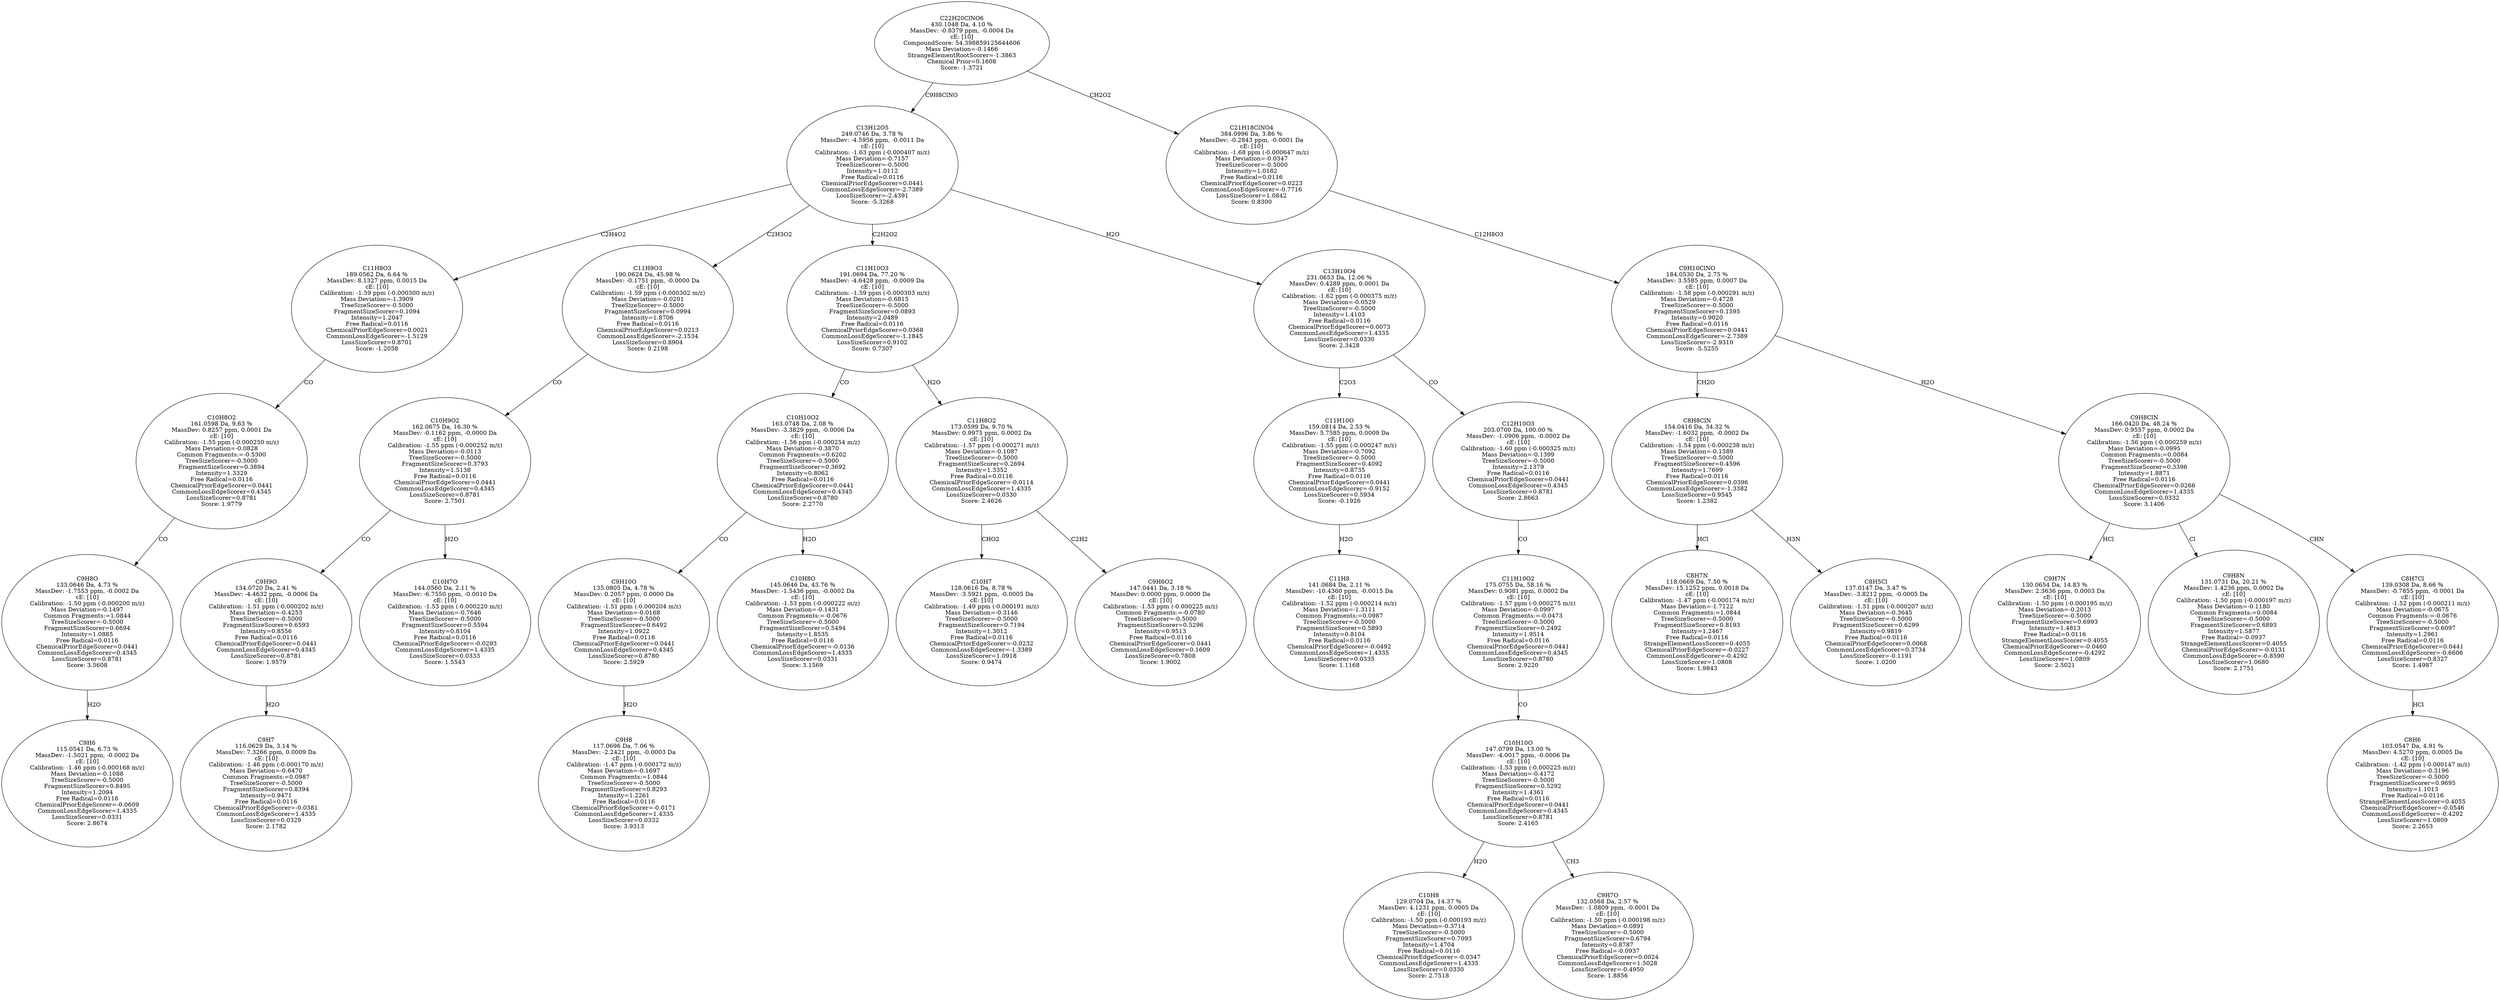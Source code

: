 strict digraph {
v1 [label="C9H6\n115.0541 Da, 6.73 %\nMassDev: -1.5021 ppm, -0.0002 Da\ncE: [10]\nCalibration: -1.46 ppm (-0.000168 m/z)\nMass Deviation=-0.1088\nTreeSizeScorer=-0.5000\nFragmentSizeScorer=0.8495\nIntensity=1.2094\nFree Radical=0.0116\nChemicalPriorEdgeScorer=-0.0609\nCommonLossEdgeScorer=1.4335\nLossSizeScorer=0.0331\nScore: 2.8674"];
v2 [label="C9H8O\n133.0646 Da, 4.73 %\nMassDev: -1.7553 ppm, -0.0002 Da\ncE: [10]\nCalibration: -1.50 ppm (-0.000200 m/z)\nMass Deviation=-0.1497\nCommon Fragments:=1.0844\nTreeSizeScorer=-0.5000\nFragmentSizeScorer=0.6694\nIntensity=1.0885\nFree Radical=0.0116\nChemicalPriorEdgeScorer=0.0441\nCommonLossEdgeScorer=0.4345\nLossSizeScorer=0.8781\nScore: 3.5608"];
v3 [label="C10H8O2\n161.0598 Da, 9.63 %\nMassDev: 0.8257 ppm, 0.0001 Da\ncE: [10]\nCalibration: -1.55 ppm (-0.000250 m/z)\nMass Deviation=-0.0828\nCommon Fragments:=-0.5300\nTreeSizeScorer=-0.5000\nFragmentSizeScorer=0.3894\nIntensity=1.3329\nFree Radical=0.0116\nChemicalPriorEdgeScorer=0.0441\nCommonLossEdgeScorer=0.4345\nLossSizeScorer=0.8781\nScore: 1.9779"];
v4 [label="C11H8O3\n189.0562 Da, 6.64 %\nMassDev: 8.1327 ppm, 0.0015 Da\ncE: [10]\nCalibration: -1.59 ppm (-0.000300 m/z)\nMass Deviation=-1.3909\nTreeSizeScorer=-0.5000\nFragmentSizeScorer=0.1094\nIntensity=1.2047\nFree Radical=0.0116\nChemicalPriorEdgeScorer=0.0021\nCommonLossEdgeScorer=-1.5129\nLossSizeScorer=0.8701\nScore: -1.2058"];
v5 [label="C9H7\n116.0629 Da, 3.14 %\nMassDev: 7.3266 ppm, 0.0009 Da\ncE: [10]\nCalibration: -1.46 ppm (-0.000170 m/z)\nMass Deviation=-0.6470\nCommon Fragments:=0.0987\nTreeSizeScorer=-0.5000\nFragmentSizeScorer=0.8394\nIntensity=0.9471\nFree Radical=0.0116\nChemicalPriorEdgeScorer=-0.0381\nCommonLossEdgeScorer=1.4335\nLossSizeScorer=0.0329\nScore: 2.1782"];
v6 [label="C9H9O\n134.0720 Da, 2.41 %\nMassDev: -4.4632 ppm, -0.0006 Da\ncE: [10]\nCalibration: -1.51 ppm (-0.000202 m/z)\nMass Deviation=-0.4253\nTreeSizeScorer=-0.5000\nFragmentSizeScorer=0.6593\nIntensity=0.8556\nFree Radical=0.0116\nChemicalPriorEdgeScorer=0.0441\nCommonLossEdgeScorer=0.4345\nLossSizeScorer=0.8781\nScore: 1.9579"];
v7 [label="C10H7O\n144.0560 Da, 2.11 %\nMassDev: -6.7550 ppm, -0.0010 Da\ncE: [10]\nCalibration: -1.53 ppm (-0.000220 m/z)\nMass Deviation=-0.7646\nTreeSizeScorer=-0.5000\nFragmentSizeScorer=0.5594\nIntensity=0.8104\nFree Radical=0.0116\nChemicalPriorEdgeScorer=-0.0293\nCommonLossEdgeScorer=1.4335\nLossSizeScorer=0.0333\nScore: 1.5543"];
v8 [label="C10H9O2\n162.0675 Da, 16.30 %\nMassDev: -0.1162 ppm, -0.0000 Da\ncE: [10]\nCalibration: -1.55 ppm (-0.000252 m/z)\nMass Deviation=-0.0113\nTreeSizeScorer=-0.5000\nFragmentSizeScorer=0.3793\nIntensity=1.5138\nFree Radical=0.0116\nChemicalPriorEdgeScorer=0.0441\nCommonLossEdgeScorer=0.4345\nLossSizeScorer=0.8781\nScore: 2.7501"];
v9 [label="C11H9O3\n190.0624 Da, 45.98 %\nMassDev: -0.1751 ppm, -0.0000 Da\ncE: [10]\nCalibration: -1.59 ppm (-0.000302 m/z)\nMass Deviation=-0.0201\nTreeSizeScorer=-0.5000\nFragmentSizeScorer=0.0994\nIntensity=1.8706\nFree Radical=0.0116\nChemicalPriorEdgeScorer=0.0213\nCommonLossEdgeScorer=-2.1534\nLossSizeScorer=0.8904\nScore: 0.2198"];
v10 [label="C9H8\n117.0696 Da, 7.06 %\nMassDev: -2.2421 ppm, -0.0003 Da\ncE: [10]\nCalibration: -1.47 ppm (-0.000172 m/z)\nMass Deviation=-0.1697\nCommon Fragments:=1.0844\nTreeSizeScorer=-0.5000\nFragmentSizeScorer=0.8293\nIntensity=1.2261\nFree Radical=0.0116\nChemicalPriorEdgeScorer=-0.0171\nCommonLossEdgeScorer=1.4335\nLossSizeScorer=0.0332\nScore: 3.9313"];
v11 [label="C9H10O\n135.0805 Da, 4.78 %\nMassDev: 0.2057 ppm, 0.0000 Da\ncE: [10]\nCalibration: -1.51 ppm (-0.000204 m/z)\nMass Deviation=-0.0168\nTreeSizeScorer=-0.5000\nFragmentSizeScorer=0.6492\nIntensity=1.0922\nFree Radical=0.0116\nChemicalPriorEdgeScorer=0.0441\nCommonLossEdgeScorer=0.4345\nLossSizeScorer=0.8780\nScore: 2.5929"];
v12 [label="C10H8O\n145.0646 Da, 43.76 %\nMassDev: -1.5436 ppm, -0.0002 Da\ncE: [10]\nCalibration: -1.53 ppm (-0.000222 m/z)\nMass Deviation=-0.1431\nCommon Fragments:=-0.0676\nTreeSizeScorer=-0.5000\nFragmentSizeScorer=0.5494\nIntensity=1.8535\nFree Radical=0.0116\nChemicalPriorEdgeScorer=-0.0136\nCommonLossEdgeScorer=1.4335\nLossSizeScorer=0.0331\nScore: 3.1569"];
v13 [label="C10H10O2\n163.0748 Da, 2.08 %\nMassDev: -3.3829 ppm, -0.0006 Da\ncE: [10]\nCalibration: -1.56 ppm (-0.000254 m/z)\nMass Deviation=-0.3870\nCommon Fragments:=0.6202\nTreeSizeScorer=-0.5000\nFragmentSizeScorer=0.3692\nIntensity=0.8062\nFree Radical=0.0116\nChemicalPriorEdgeScorer=0.0441\nCommonLossEdgeScorer=0.4345\nLossSizeScorer=0.8780\nScore: 2.2770"];
v14 [label="C10H7\n128.0616 Da, 8.78 %\nMassDev: -3.5921 ppm, -0.0005 Da\ncE: [10]\nCalibration: -1.49 ppm (-0.000191 m/z)\nMass Deviation=-0.3146\nTreeSizeScorer=-0.5000\nFragmentSizeScorer=0.7194\nIntensity=1.3012\nFree Radical=0.0116\nChemicalPriorEdgeScorer=-0.0232\nCommonLossEdgeScorer=-1.3389\nLossSizeScorer=1.0918\nScore: 0.9474"];
v15 [label="C9H6O2\n147.0441 Da, 3.18 %\nMassDev: 0.0000 ppm, 0.0000 Da\ncE: [10]\nCalibration: -1.53 ppm (-0.000225 m/z)\nCommon Fragments:=-0.0780\nTreeSizeScorer=-0.5000\nFragmentSizeScorer=0.5296\nIntensity=0.9513\nFree Radical=0.0116\nChemicalPriorEdgeScorer=0.0441\nCommonLossEdgeScorer=0.1609\nLossSizeScorer=0.7808\nScore: 1.9002"];
v16 [label="C11H8O2\n173.0599 Da, 9.70 %\nMassDev: 0.9975 ppm, 0.0002 Da\ncE: [10]\nCalibration: -1.57 ppm (-0.000271 m/z)\nMass Deviation=-0.1087\nTreeSizeScorer=-0.5000\nFragmentSizeScorer=0.2694\nIntensity=1.3352\nFree Radical=0.0116\nChemicalPriorEdgeScorer=-0.0114\nCommonLossEdgeScorer=1.4335\nLossSizeScorer=0.0330\nScore: 2.4626"];
v17 [label="C11H10O3\n191.0694 Da, 77.20 %\nMassDev: -4.6428 ppm, -0.0009 Da\ncE: [10]\nCalibration: -1.59 ppm (-0.000303 m/z)\nMass Deviation=-0.6815\nTreeSizeScorer=-0.5000\nFragmentSizeScorer=0.0893\nIntensity=2.0489\nFree Radical=0.0116\nChemicalPriorEdgeScorer=0.0368\nCommonLossEdgeScorer=-1.1845\nLossSizeScorer=0.9102\nScore: 0.7307"];
v18 [label="C11H8\n141.0684 Da, 2.11 %\nMassDev: -10.4360 ppm, -0.0015 Da\ncE: [10]\nCalibration: -1.52 ppm (-0.000214 m/z)\nMass Deviation=-1.3111\nCommon Fragments:=0.0987\nTreeSizeScorer=-0.5000\nFragmentSizeScorer=0.5893\nIntensity=0.8104\nFree Radical=0.0116\nChemicalPriorEdgeScorer=-0.0492\nCommonLossEdgeScorer=1.4335\nLossSizeScorer=0.0335\nScore: 1.1168"];
v19 [label="C11H10O\n159.0814 Da, 2.53 %\nMassDev: 5.7585 ppm, 0.0009 Da\ncE: [10]\nCalibration: -1.55 ppm (-0.000247 m/z)\nMass Deviation=-0.7092\nTreeSizeScorer=-0.5000\nFragmentSizeScorer=0.4092\nIntensity=0.8735\nFree Radical=0.0116\nChemicalPriorEdgeScorer=0.0441\nCommonLossEdgeScorer=-0.9152\nLossSizeScorer=0.5934\nScore: -0.1926"];
v20 [label="C10H8\n129.0704 Da, 14.37 %\nMassDev: 4.1231 ppm, 0.0005 Da\ncE: [10]\nCalibration: -1.50 ppm (-0.000193 m/z)\nMass Deviation=-0.3714\nTreeSizeScorer=-0.5000\nFragmentSizeScorer=0.7093\nIntensity=1.4704\nFree Radical=0.0116\nChemicalPriorEdgeScorer=-0.0347\nCommonLossEdgeScorer=1.4335\nLossSizeScorer=0.0330\nScore: 2.7518"];
v21 [label="C9H7O\n132.0568 Da, 2.57 %\nMassDev: -1.0809 ppm, -0.0001 Da\ncE: [10]\nCalibration: -1.50 ppm (-0.000198 m/z)\nMass Deviation=-0.0891\nTreeSizeScorer=-0.5000\nFragmentSizeScorer=0.6794\nIntensity=0.8787\nFree Radical=-0.0937\nChemicalPriorEdgeScorer=0.0024\nCommonLossEdgeScorer=1.5028\nLossSizeScorer=-0.4950\nScore: 1.8856"];
v22 [label="C10H10O\n147.0799 Da, 13.00 %\nMassDev: -4.0017 ppm, -0.0006 Da\ncE: [10]\nCalibration: -1.53 ppm (-0.000225 m/z)\nMass Deviation=-0.4172\nTreeSizeScorer=-0.5000\nFragmentSizeScorer=0.5292\nIntensity=1.4361\nFree Radical=0.0116\nChemicalPriorEdgeScorer=0.0441\nCommonLossEdgeScorer=0.4345\nLossSizeScorer=0.8781\nScore: 2.4165"];
v23 [label="C11H10O2\n175.0755 Da, 58.16 %\nMassDev: 0.9081 ppm, 0.0002 Da\ncE: [10]\nCalibration: -1.57 ppm (-0.000275 m/z)\nMass Deviation=-0.0997\nCommon Fragments:=-0.0473\nTreeSizeScorer=-0.5000\nFragmentSizeScorer=0.2492\nIntensity=1.9514\nFree Radical=0.0116\nChemicalPriorEdgeScorer=0.0441\nCommonLossEdgeScorer=0.4345\nLossSizeScorer=0.8780\nScore: 2.9220"];
v24 [label="C12H10O3\n203.0700 Da, 100.00 %\nMassDev: -1.0906 ppm, -0.0002 Da\ncE: [10]\nCalibration: -1.60 ppm (-0.000325 m/z)\nMass Deviation=-0.1399\nTreeSizeScorer=-0.5000\nIntensity=2.1379\nFree Radical=0.0116\nChemicalPriorEdgeScorer=0.0441\nCommonLossEdgeScorer=0.4345\nLossSizeScorer=0.8781\nScore: 2.8663"];
v25 [label="C13H10O4\n231.0653 Da, 12.06 %\nMassDev: 0.4289 ppm, 0.0001 Da\ncE: [10]\nCalibration: -1.62 ppm (-0.000375 m/z)\nMass Deviation=-0.0529\nTreeSizeScorer=-0.5000\nIntensity=1.4103\nFree Radical=0.0116\nChemicalPriorEdgeScorer=0.0073\nCommonLossEdgeScorer=1.4335\nLossSizeScorer=0.0330\nScore: 2.3428"];
v26 [label="C13H12O5\n249.0746 Da, 3.78 %\nMassDev: -4.5956 ppm, -0.0011 Da\ncE: [10]\nCalibration: -1.63 ppm (-0.000407 m/z)\nMass Deviation=-0.7157\nTreeSizeScorer=-0.5000\nIntensity=1.0112\nFree Radical=0.0116\nChemicalPriorEdgeScorer=0.0441\nCommonLossEdgeScorer=-2.7389\nLossSizeScorer=-2.4391\nScore: -5.3268"];
v27 [label="C8H7N\n118.0669 Da, 7.50 %\nMassDev: 15.1252 ppm, 0.0018 Da\ncE: [10]\nCalibration: -1.47 ppm (-0.000174 m/z)\nMass Deviation=-1.7122\nCommon Fragments:=1.0844\nTreeSizeScorer=-0.5000\nFragmentSizeScorer=0.8193\nIntensity=1.2467\nFree Radical=0.0116\nStrangeElementLossScorer=0.4055\nChemicalPriorEdgeScorer=-0.0227\nCommonLossEdgeScorer=-0.4292\nLossSizeScorer=1.0808\nScore: 1.9843"];
v28 [label="C8H5Cl\n137.0147 Da, 3.47 %\nMassDev: -3.8212 ppm, -0.0005 Da\ncE: [10]\nCalibration: -1.51 ppm (-0.000207 m/z)\nMass Deviation=-0.3645\nTreeSizeScorer=-0.5000\nFragmentSizeScorer=0.6299\nIntensity=0.9819\nFree Radical=0.0116\nChemicalPriorEdgeScorer=0.0068\nCommonLossEdgeScorer=0.3734\nLossSizeScorer=-0.1191\nScore: 1.0200"];
v29 [label="C8H8ClN\n154.0416 Da, 34.32 %\nMassDev: -1.6032 ppm, -0.0002 Da\ncE: [10]\nCalibration: -1.54 ppm (-0.000238 m/z)\nMass Deviation=-0.1589\nTreeSizeScorer=-0.5000\nFragmentSizeScorer=0.4596\nIntensity=1.7699\nFree Radical=0.0116\nChemicalPriorEdgeScorer=0.0396\nCommonLossEdgeScorer=-1.3382\nLossSizeScorer=0.9545\nScore: 1.2382"];
v30 [label="C9H7N\n130.0654 Da, 14.83 %\nMassDev: 2.3636 ppm, 0.0003 Da\ncE: [10]\nCalibration: -1.50 ppm (-0.000195 m/z)\nMass Deviation=-0.2013\nTreeSizeScorer=-0.5000\nFragmentSizeScorer=0.6993\nIntensity=1.4813\nFree Radical=0.0116\nStrangeElementLossScorer=0.4055\nChemicalPriorEdgeScorer=-0.0460\nCommonLossEdgeScorer=-0.4292\nLossSizeScorer=1.0809\nScore: 2.5021"];
v31 [label="C9H8N\n131.0731 Da, 20.21 %\nMassDev: 1.4236 ppm, 0.0002 Da\ncE: [10]\nCalibration: -1.50 ppm (-0.000197 m/z)\nMass Deviation=-0.1180\nCommon Fragments:=0.0084\nTreeSizeScorer=-0.5000\nFragmentSizeScorer=0.6893\nIntensity=1.5877\nFree Radical=-0.0937\nStrangeElementLossScorer=0.4055\nChemicalPriorEdgeScorer=-0.0131\nCommonLossEdgeScorer=-0.8590\nLossSizeScorer=1.0680\nScore: 2.1751"];
v32 [label="C8H6\n103.0547 Da, 4.91 %\nMassDev: 4.5270 ppm, 0.0005 Da\ncE: [10]\nCalibration: -1.42 ppm (-0.000147 m/z)\nMass Deviation=-0.3196\nTreeSizeScorer=-0.5000\nFragmentSizeScorer=0.9695\nIntensity=1.1013\nFree Radical=0.0116\nStrangeElementLossScorer=0.4055\nChemicalPriorEdgeScorer=-0.0546\nCommonLossEdgeScorer=-0.4292\nLossSizeScorer=1.0809\nScore: 2.2653"];
v33 [label="C8H7Cl\n139.0308 Da, 8.66 %\nMassDev: -0.7855 ppm, -0.0001 Da\ncE: [10]\nCalibration: -1.52 ppm (-0.000211 m/z)\nMass Deviation=-0.0675\nCommon Fragments:=-0.0676\nTreeSizeScorer=-0.5000\nFragmentSizeScorer=0.6097\nIntensity=1.2961\nFree Radical=0.0116\nChemicalPriorEdgeScorer=0.0441\nCommonLossEdgeScorer=-0.6606\nLossSizeScorer=0.8327\nScore: 1.4987"];
v34 [label="C9H8ClN\n166.0420 Da, 48.24 %\nMassDev: 0.9557 ppm, 0.0002 Da\ncE: [10]\nCalibration: -1.56 ppm (-0.000259 m/z)\nMass Deviation=-0.0995\nCommon Fragments:=0.0084\nTreeSizeScorer=-0.5000\nFragmentSizeScorer=0.3396\nIntensity=1.8871\nFree Radical=0.0116\nChemicalPriorEdgeScorer=0.0266\nCommonLossEdgeScorer=1.4335\nLossSizeScorer=0.0332\nScore: 3.1406"];
v35 [label="C9H10ClNO\n184.0530 Da, 2.75 %\nMassDev: 3.5585 ppm, 0.0007 Da\ncE: [10]\nCalibration: -1.58 ppm (-0.000291 m/z)\nMass Deviation=-0.4728\nTreeSizeScorer=-0.5000\nFragmentSizeScorer=0.1595\nIntensity=0.9020\nFree Radical=0.0116\nChemicalPriorEdgeScorer=0.0441\nCommonLossEdgeScorer=-2.7389\nLossSizeScorer=-2.9310\nScore: -5.5255"];
v36 [label="C21H18ClNO4\n384.0996 Da, 3.86 %\nMassDev: -0.2843 ppm, -0.0001 Da\ncE: [10]\nCalibration: -1.68 ppm (-0.000647 m/z)\nMass Deviation=-0.0347\nTreeSizeScorer=-0.5000\nIntensity=1.0182\nFree Radical=0.0116\nChemicalPriorEdgeScorer=0.0223\nCommonLossEdgeScorer=-0.7716\nLossSizeScorer=1.0842\nScore: 0.8300"];
v37 [label="C22H20ClNO6\n430.1048 Da, 4.10 %\nMassDev: -0.8379 ppm, -0.0004 Da\ncE: [10]\nCompoundScore: 54.398859125644606\nMass Deviation=-0.1466\nStrangeElementRootScorer=-1.3863\nChemical Prior=0.1608\nScore: -1.3721"];
v2 -> v1 [label="H2O"];
v3 -> v2 [label="CO"];
v4 -> v3 [label="CO"];
v26 -> v4 [label="C2H4O2"];
v6 -> v5 [label="H2O"];
v8 -> v6 [label="CO"];
v8 -> v7 [label="H2O"];
v9 -> v8 [label="CO"];
v26 -> v9 [label="C2H3O2"];
v11 -> v10 [label="H2O"];
v13 -> v11 [label="CO"];
v13 -> v12 [label="H2O"];
v17 -> v13 [label="CO"];
v16 -> v14 [label="CHO2"];
v16 -> v15 [label="C2H2"];
v17 -> v16 [label="H2O"];
v26 -> v17 [label="C2H2O2"];
v19 -> v18 [label="H2O"];
v25 -> v19 [label="C2O3"];
v22 -> v20 [label="H2O"];
v22 -> v21 [label="CH3"];
v23 -> v22 [label="CO"];
v24 -> v23 [label="CO"];
v25 -> v24 [label="CO"];
v26 -> v25 [label="H2O"];
v37 -> v26 [label="C9H8ClNO"];
v29 -> v27 [label="HCl"];
v29 -> v28 [label="H3N"];
v35 -> v29 [label="CH2O"];
v34 -> v30 [label="HCl"];
v34 -> v31 [label="Cl"];
v33 -> v32 [label="HCl"];
v34 -> v33 [label="CHN"];
v35 -> v34 [label="H2O"];
v36 -> v35 [label="C12H8O3"];
v37 -> v36 [label="CH2O2"];
}